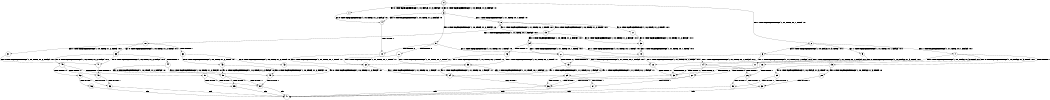 digraph BCG {
size = "7, 10.5";
center = TRUE;
node [shape = circle];
0 [peripheries = 2];
0 -> 1 [label = "EX !0 !ATOMIC_EXCH_BRANCH (1, +0, FALSE, +1, 3, FALSE) !:0:"];
0 -> 2 [label = "EX !1 !ATOMIC_EXCH_BRANCH (1, +1, TRUE, +0, 1, TRUE) !:0:"];
0 -> 3 [label = "EX !0 !ATOMIC_EXCH_BRANCH (1, +0, FALSE, +1, 3, FALSE) !:0:"];
1 -> 4 [label = "EX !0 !ATOMIC_EXCH_BRANCH (1, +0, TRUE, +1, 2, FALSE) !:0:"];
2 -> 5 [label = "EX !1 !ATOMIC_EXCH_BRANCH (1, +1, TRUE, +0, 1, FALSE) !:0:1:"];
2 -> 6 [label = "EX !0 !ATOMIC_EXCH_BRANCH (1, +0, FALSE, +1, 3, TRUE) !:0:1:"];
2 -> 7 [label = "EX !1 !ATOMIC_EXCH_BRANCH (1, +1, TRUE, +0, 1, FALSE) !:0:1:"];
3 -> 4 [label = "EX !0 !ATOMIC_EXCH_BRANCH (1, +0, TRUE, +1, 2, FALSE) !:0:"];
3 -> 8 [label = "EX !1 !ATOMIC_EXCH_BRANCH (1, +1, TRUE, +0, 1, TRUE) !:0:"];
3 -> 9 [label = "EX !0 !ATOMIC_EXCH_BRANCH (1, +0, TRUE, +1, 2, FALSE) !:0:"];
4 -> 10 [label = "TERMINATE !0"];
5 -> 11 [label = "EX !0 !ATOMIC_EXCH_BRANCH (1, +0, FALSE, +1, 3, TRUE) !:0:1:"];
6 -> 12 [label = "EX !1 !ATOMIC_EXCH_BRANCH (1, +1, TRUE, +0, 1, FALSE) !:0:1:"];
6 -> 13 [label = "TERMINATE !0"];
6 -> 14 [label = "EX !1 !ATOMIC_EXCH_BRANCH (1, +1, TRUE, +0, 1, FALSE) !:0:1:"];
7 -> 11 [label = "EX !0 !ATOMIC_EXCH_BRANCH (1, +0, FALSE, +1, 3, TRUE) !:0:1:"];
7 -> 15 [label = "TERMINATE !1"];
7 -> 16 [label = "EX !0 !ATOMIC_EXCH_BRANCH (1, +0, FALSE, +1, 3, TRUE) !:0:1:"];
8 -> 17 [label = "EX !0 !ATOMIC_EXCH_BRANCH (1, +0, TRUE, +1, 2, TRUE) !:0:1:"];
8 -> 18 [label = "EX !1 !ATOMIC_EXCH_BRANCH (1, +1, TRUE, +0, 1, FALSE) !:0:1:"];
8 -> 19 [label = "EX !0 !ATOMIC_EXCH_BRANCH (1, +0, TRUE, +1, 2, TRUE) !:0:1:"];
9 -> 10 [label = "TERMINATE !0"];
9 -> 20 [label = "TERMINATE !0"];
9 -> 21 [label = "EX !1 !ATOMIC_EXCH_BRANCH (1, +1, TRUE, +0, 1, TRUE) !:0:"];
10 -> 22 [label = "EX !1 !ATOMIC_EXCH_BRANCH (1, +1, TRUE, +0, 1, TRUE) !:1:"];
11 -> 23 [label = "TERMINATE !0"];
12 -> 23 [label = "TERMINATE !0"];
13 -> 24 [label = "EX !1 !ATOMIC_EXCH_BRANCH (1, +1, TRUE, +0, 1, FALSE) !:1:"];
13 -> 25 [label = "EX !1 !ATOMIC_EXCH_BRANCH (1, +1, TRUE, +0, 1, FALSE) !:1:"];
14 -> 23 [label = "TERMINATE !0"];
14 -> 26 [label = "TERMINATE !1"];
14 -> 27 [label = "TERMINATE !0"];
15 -> 28 [label = "EX !0 !ATOMIC_EXCH_BRANCH (1, +0, FALSE, +1, 3, TRUE) !:0:"];
15 -> 29 [label = "EX !0 !ATOMIC_EXCH_BRANCH (1, +0, FALSE, +1, 3, TRUE) !:0:"];
16 -> 23 [label = "TERMINATE !0"];
16 -> 26 [label = "TERMINATE !1"];
16 -> 27 [label = "TERMINATE !0"];
17 -> 30 [label = "EX !0 !ATOMIC_EXCH_BRANCH (1, +0, TRUE, +1, 2, FALSE) !:0:1:"];
18 -> 31 [label = "EX !0 !ATOMIC_EXCH_BRANCH (1, +0, TRUE, +1, 2, TRUE) !:0:1:"];
18 -> 32 [label = "TERMINATE !1"];
18 -> 33 [label = "EX !0 !ATOMIC_EXCH_BRANCH (1, +0, TRUE, +1, 2, TRUE) !:0:1:"];
19 -> 30 [label = "EX !0 !ATOMIC_EXCH_BRANCH (1, +0, TRUE, +1, 2, FALSE) !:0:1:"];
19 -> 8 [label = "EX !1 !ATOMIC_EXCH_BRANCH (1, +1, TRUE, +0, 1, TRUE) !:0:1:"];
19 -> 34 [label = "EX !0 !ATOMIC_EXCH_BRANCH (1, +0, TRUE, +1, 2, FALSE) !:0:1:"];
20 -> 22 [label = "EX !1 !ATOMIC_EXCH_BRANCH (1, +1, TRUE, +0, 1, TRUE) !:1:"];
20 -> 35 [label = "EX !1 !ATOMIC_EXCH_BRANCH (1, +1, TRUE, +0, 1, TRUE) !:1:"];
21 -> 12 [label = "EX !1 !ATOMIC_EXCH_BRANCH (1, +1, TRUE, +0, 1, FALSE) !:0:1:"];
21 -> 13 [label = "TERMINATE !0"];
21 -> 14 [label = "EX !1 !ATOMIC_EXCH_BRANCH (1, +1, TRUE, +0, 1, FALSE) !:0:1:"];
22 -> 24 [label = "EX !1 !ATOMIC_EXCH_BRANCH (1, +1, TRUE, +0, 1, FALSE) !:1:"];
23 -> 36 [label = "TERMINATE !1"];
24 -> 36 [label = "TERMINATE !1"];
25 -> 36 [label = "TERMINATE !1"];
25 -> 37 [label = "TERMINATE !1"];
26 -> 38 [label = "TERMINATE !0"];
26 -> 39 [label = "TERMINATE !0"];
27 -> 36 [label = "TERMINATE !1"];
27 -> 37 [label = "TERMINATE !1"];
28 -> 38 [label = "TERMINATE !0"];
29 -> 38 [label = "TERMINATE !0"];
29 -> 39 [label = "TERMINATE !0"];
30 -> 40 [label = "EX !1 !ATOMIC_EXCH_BRANCH (1, +1, TRUE, +0, 1, TRUE) !:0:1:"];
31 -> 41 [label = "EX !0 !ATOMIC_EXCH_BRANCH (1, +0, TRUE, +1, 2, FALSE) !:0:1:"];
32 -> 42 [label = "EX !0 !ATOMIC_EXCH_BRANCH (1, +0, TRUE, +1, 2, TRUE) !:0:"];
32 -> 43 [label = "EX !0 !ATOMIC_EXCH_BRANCH (1, +0, TRUE, +1, 2, TRUE) !:0:"];
33 -> 41 [label = "EX !0 !ATOMIC_EXCH_BRANCH (1, +0, TRUE, +1, 2, FALSE) !:0:1:"];
33 -> 44 [label = "TERMINATE !1"];
33 -> 45 [label = "EX !0 !ATOMIC_EXCH_BRANCH (1, +0, TRUE, +1, 2, FALSE) !:0:1:"];
34 -> 40 [label = "EX !1 !ATOMIC_EXCH_BRANCH (1, +1, TRUE, +0, 1, TRUE) !:0:1:"];
34 -> 46 [label = "TERMINATE !0"];
34 -> 21 [label = "EX !1 !ATOMIC_EXCH_BRANCH (1, +1, TRUE, +0, 1, TRUE) !:0:1:"];
35 -> 24 [label = "EX !1 !ATOMIC_EXCH_BRANCH (1, +1, TRUE, +0, 1, FALSE) !:1:"];
35 -> 25 [label = "EX !1 !ATOMIC_EXCH_BRANCH (1, +1, TRUE, +0, 1, FALSE) !:1:"];
36 -> 47 [label = "exit"];
37 -> 47 [label = "exit"];
38 -> 47 [label = "exit"];
39 -> 47 [label = "exit"];
40 -> 12 [label = "EX !1 !ATOMIC_EXCH_BRANCH (1, +1, TRUE, +0, 1, FALSE) !:0:1:"];
41 -> 48 [label = "TERMINATE !0"];
42 -> 49 [label = "EX !0 !ATOMIC_EXCH_BRANCH (1, +0, TRUE, +1, 2, FALSE) !:0:"];
43 -> 49 [label = "EX !0 !ATOMIC_EXCH_BRANCH (1, +0, TRUE, +1, 2, FALSE) !:0:"];
43 -> 50 [label = "EX !0 !ATOMIC_EXCH_BRANCH (1, +0, TRUE, +1, 2, FALSE) !:0:"];
44 -> 49 [label = "EX !0 !ATOMIC_EXCH_BRANCH (1, +0, TRUE, +1, 2, FALSE) !:0:"];
44 -> 50 [label = "EX !0 !ATOMIC_EXCH_BRANCH (1, +0, TRUE, +1, 2, FALSE) !:0:"];
45 -> 48 [label = "TERMINATE !0"];
45 -> 51 [label = "TERMINATE !1"];
45 -> 52 [label = "TERMINATE !0"];
46 -> 22 [label = "EX !1 !ATOMIC_EXCH_BRANCH (1, +1, TRUE, +0, 1, TRUE) !:1:"];
46 -> 35 [label = "EX !1 !ATOMIC_EXCH_BRANCH (1, +1, TRUE, +0, 1, TRUE) !:1:"];
48 -> 53 [label = "TERMINATE !1"];
49 -> 54 [label = "TERMINATE !0"];
50 -> 54 [label = "TERMINATE !0"];
50 -> 55 [label = "TERMINATE !0"];
51 -> 54 [label = "TERMINATE !0"];
51 -> 55 [label = "TERMINATE !0"];
52 -> 53 [label = "TERMINATE !1"];
52 -> 56 [label = "TERMINATE !1"];
53 -> 47 [label = "exit"];
54 -> 47 [label = "exit"];
55 -> 47 [label = "exit"];
56 -> 47 [label = "exit"];
}
